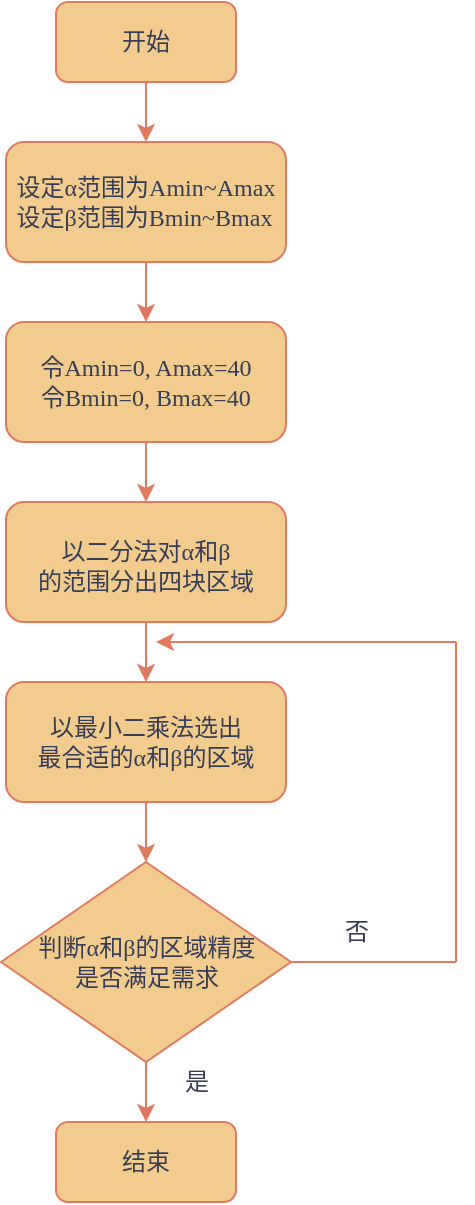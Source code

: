 <mxfile version="20.0.3" type="github">
  <diagram id="cMIKeGaDXlUZ1rs9v5Cr" name="第 1 页">
    <mxGraphModel dx="994" dy="315" grid="0" gridSize="10" guides="1" tooltips="1" connect="1" arrows="1" fold="1" page="0" pageScale="1" pageWidth="850" pageHeight="1100" background="#ffffff" math="0" shadow="0">
      <root>
        <mxCell id="0" />
        <mxCell id="1" parent="0" />
        <mxCell id="mVUP1u44Px2u10kT2Zhp-5" value="" style="edgeStyle=orthogonalEdgeStyle;rounded=0;orthogonalLoop=1;jettySize=auto;html=1;fontFamily=Comic Sans MS;strokeColor=#E07A5F;fontColor=#393C56;labelBackgroundColor=#F4F1DE;" edge="1" parent="1" source="mVUP1u44Px2u10kT2Zhp-1" target="mVUP1u44Px2u10kT2Zhp-2">
          <mxGeometry relative="1" as="geometry" />
        </mxCell>
        <mxCell id="mVUP1u44Px2u10kT2Zhp-1" value="&lt;font face=&quot;Comic Sans MS&quot;&gt;开始&lt;/font&gt;" style="rounded=1;whiteSpace=wrap;html=1;fillColor=#F2CC8F;strokeColor=#E07A5F;fontColor=#393C56;" vertex="1" parent="1">
          <mxGeometry x="440" y="460" width="90" height="40" as="geometry" />
        </mxCell>
        <mxCell id="mVUP1u44Px2u10kT2Zhp-7" value="" style="edgeStyle=orthogonalEdgeStyle;rounded=0;orthogonalLoop=1;jettySize=auto;html=1;fontFamily=Comic Sans MS;strokeColor=#E07A5F;fontColor=#393C56;labelBackgroundColor=#F4F1DE;" edge="1" parent="1" source="mVUP1u44Px2u10kT2Zhp-2" target="mVUP1u44Px2u10kT2Zhp-6">
          <mxGeometry relative="1" as="geometry" />
        </mxCell>
        <mxCell id="mVUP1u44Px2u10kT2Zhp-2" value="&lt;font face=&quot;Comic Sans MS&quot;&gt;设定α范围为Amin~Amax&lt;/font&gt;&lt;br&gt;&lt;div style=&quot;text-align: left;&quot;&gt;&lt;span style=&quot;font-family: &amp;quot;Comic Sans MS&amp;quot;; background-color: initial;&quot;&gt;设定β&lt;/span&gt;&lt;span style=&quot;font-family: &amp;quot;Comic Sans MS&amp;quot;; background-color: initial;&quot;&gt;范围为Bmin~Bmax&lt;/span&gt;&lt;/div&gt;" style="rounded=1;whiteSpace=wrap;html=1;fillColor=#F2CC8F;strokeColor=#E07A5F;fontColor=#393C56;" vertex="1" parent="1">
          <mxGeometry x="415" y="530" width="140" height="60" as="geometry" />
        </mxCell>
        <mxCell id="mVUP1u44Px2u10kT2Zhp-9" value="" style="edgeStyle=orthogonalEdgeStyle;rounded=0;orthogonalLoop=1;jettySize=auto;html=1;fontFamily=Comic Sans MS;strokeColor=#E07A5F;fontColor=#393C56;labelBackgroundColor=#F4F1DE;" edge="1" parent="1" source="mVUP1u44Px2u10kT2Zhp-6" target="mVUP1u44Px2u10kT2Zhp-8">
          <mxGeometry relative="1" as="geometry" />
        </mxCell>
        <mxCell id="mVUP1u44Px2u10kT2Zhp-6" value="&lt;span style=&quot;font-family: &amp;quot;Comic Sans MS&amp;quot;;&quot;&gt;令Amin=0, Amax=40&lt;br&gt;&lt;/span&gt;&lt;span style=&quot;font-family: &amp;quot;Comic Sans MS&amp;quot;;&quot;&gt;令Bmin=0, Bmax=40&lt;br&gt;&lt;/span&gt;" style="rounded=1;whiteSpace=wrap;html=1;fillColor=#F2CC8F;strokeColor=#E07A5F;fontColor=#393C56;" vertex="1" parent="1">
          <mxGeometry x="415" y="620" width="140" height="60" as="geometry" />
        </mxCell>
        <mxCell id="mVUP1u44Px2u10kT2Zhp-11" value="" style="edgeStyle=orthogonalEdgeStyle;rounded=0;orthogonalLoop=1;jettySize=auto;html=1;fontFamily=Comic Sans MS;strokeColor=#E07A5F;fontColor=#393C56;labelBackgroundColor=#F4F1DE;" edge="1" parent="1" source="mVUP1u44Px2u10kT2Zhp-8" target="mVUP1u44Px2u10kT2Zhp-10">
          <mxGeometry relative="1" as="geometry" />
        </mxCell>
        <mxCell id="mVUP1u44Px2u10kT2Zhp-8" value="&lt;span style=&quot;font-family: &amp;quot;Comic Sans MS&amp;quot;;&quot;&gt;以二分法对&lt;/span&gt;&lt;span style=&quot;font-family: &amp;quot;Comic Sans MS&amp;quot;;&quot;&gt;α&lt;/span&gt;&lt;span style=&quot;font-family: &amp;quot;Comic Sans MS&amp;quot;;&quot;&gt;和&lt;/span&gt;&lt;span style=&quot;font-family: &amp;quot;Comic Sans MS&amp;quot;; text-align: left;&quot;&gt;β&lt;/span&gt;&lt;span style=&quot;color: rgb(17, 17, 17); font-family: Arial, Helvetica, sans-serif; font-size: 16px; text-align: left; background-color: rgb(255, 255, 255);&quot;&gt;&lt;br&gt;&lt;/span&gt;&lt;span style=&quot;font-family: &amp;quot;Comic Sans MS&amp;quot;;&quot;&gt;的范围&lt;/span&gt;&lt;span style=&quot;font-family: &amp;quot;Comic Sans MS&amp;quot;;&quot;&gt;分出四块区域&lt;/span&gt;&lt;span style=&quot;font-family: &amp;quot;Comic Sans MS&amp;quot;;&quot;&gt;&lt;br&gt;&lt;/span&gt;" style="rounded=1;whiteSpace=wrap;html=1;fillColor=#F2CC8F;strokeColor=#E07A5F;fontColor=#393C56;" vertex="1" parent="1">
          <mxGeometry x="415" y="710" width="140" height="60" as="geometry" />
        </mxCell>
        <mxCell id="mVUP1u44Px2u10kT2Zhp-15" value="" style="edgeStyle=orthogonalEdgeStyle;rounded=0;orthogonalLoop=1;jettySize=auto;html=1;fontFamily=Comic Sans MS;strokeColor=#E07A5F;fontColor=#393C56;labelBackgroundColor=#F4F1DE;" edge="1" parent="1" source="mVUP1u44Px2u10kT2Zhp-10" target="mVUP1u44Px2u10kT2Zhp-13">
          <mxGeometry relative="1" as="geometry" />
        </mxCell>
        <mxCell id="mVUP1u44Px2u10kT2Zhp-10" value="&lt;span style=&quot;font-family: &amp;quot;Comic Sans MS&amp;quot;;&quot;&gt;以最小二乘法选出&lt;br&gt;最合适的&lt;/span&gt;&lt;span style=&quot;font-family: &amp;quot;Comic Sans MS&amp;quot;;&quot;&gt;α&lt;/span&gt;&lt;span style=&quot;font-family: &amp;quot;Comic Sans MS&amp;quot;;&quot;&gt;和&lt;/span&gt;&lt;span style=&quot;font-family: &amp;quot;Comic Sans MS&amp;quot;; text-align: left;&quot;&gt;β&lt;/span&gt;&lt;span style=&quot;font-family: &amp;quot;Comic Sans MS&amp;quot;;&quot;&gt;的&lt;/span&gt;&lt;span style=&quot;font-family: &amp;quot;Comic Sans MS&amp;quot;;&quot;&gt;区域&lt;/span&gt;&lt;span style=&quot;font-family: &amp;quot;Comic Sans MS&amp;quot;;&quot;&gt;&lt;br&gt;&lt;/span&gt;" style="rounded=1;whiteSpace=wrap;html=1;fillColor=#F2CC8F;strokeColor=#E07A5F;fontColor=#393C56;" vertex="1" parent="1">
          <mxGeometry x="415" y="800" width="140" height="60" as="geometry" />
        </mxCell>
        <mxCell id="mVUP1u44Px2u10kT2Zhp-28" value="" style="edgeStyle=orthogonalEdgeStyle;rounded=0;orthogonalLoop=1;jettySize=auto;html=1;fontFamily=Comic Sans MS;strokeColor=#E07A5F;fontColor=#393C56;labelBackgroundColor=#F4F1DE;" edge="1" parent="1" source="mVUP1u44Px2u10kT2Zhp-13" target="mVUP1u44Px2u10kT2Zhp-27">
          <mxGeometry relative="1" as="geometry" />
        </mxCell>
        <mxCell id="mVUP1u44Px2u10kT2Zhp-13" value="判断α和&lt;span style=&quot;text-align: left;&quot;&gt;β&lt;/span&gt;的区域精度&lt;br&gt;是否满足需求" style="rhombus;whiteSpace=wrap;html=1;fontFamily=Comic Sans MS;fillColor=#F2CC8F;strokeColor=#E07A5F;fontColor=#393C56;" vertex="1" parent="1">
          <mxGeometry x="412.5" y="890" width="145" height="100" as="geometry" />
        </mxCell>
        <mxCell id="mVUP1u44Px2u10kT2Zhp-18" value="" style="endArrow=none;html=1;rounded=0;fontFamily=Comic Sans MS;strokeColor=#E07A5F;fontColor=#393C56;labelBackgroundColor=#F4F1DE;" edge="1" parent="1">
          <mxGeometry width="50" height="50" relative="1" as="geometry">
            <mxPoint x="557.5" y="940" as="sourcePoint" />
            <mxPoint x="640" y="940" as="targetPoint" />
          </mxGeometry>
        </mxCell>
        <mxCell id="mVUP1u44Px2u10kT2Zhp-19" value="" style="endArrow=none;html=1;rounded=0;fontFamily=Comic Sans MS;strokeColor=#E07A5F;fontColor=#393C56;labelBackgroundColor=#F4F1DE;" edge="1" parent="1">
          <mxGeometry width="50" height="50" relative="1" as="geometry">
            <mxPoint x="640" y="940" as="sourcePoint" />
            <mxPoint x="640" y="780" as="targetPoint" />
          </mxGeometry>
        </mxCell>
        <mxCell id="mVUP1u44Px2u10kT2Zhp-20" value="" style="endArrow=classic;html=1;rounded=0;fontFamily=Comic Sans MS;strokeColor=#E07A5F;fontColor=#393C56;labelBackgroundColor=#F4F1DE;" edge="1" parent="1">
          <mxGeometry width="50" height="50" relative="1" as="geometry">
            <mxPoint x="640" y="780" as="sourcePoint" />
            <mxPoint x="490" y="780" as="targetPoint" />
          </mxGeometry>
        </mxCell>
        <mxCell id="mVUP1u44Px2u10kT2Zhp-24" value="否" style="text;html=1;align=center;verticalAlign=middle;resizable=0;points=[];autosize=1;strokeColor=none;fillColor=none;fontFamily=Comic Sans MS;fontColor=#393C56;" vertex="1" parent="1">
          <mxGeometry x="570" y="910" width="40" height="30" as="geometry" />
        </mxCell>
        <mxCell id="mVUP1u44Px2u10kT2Zhp-27" value="&lt;font face=&quot;Comic Sans MS&quot;&gt;结束&lt;/font&gt;" style="rounded=1;whiteSpace=wrap;html=1;fillColor=#F2CC8F;strokeColor=#E07A5F;fontColor=#393C56;" vertex="1" parent="1">
          <mxGeometry x="440" y="1020" width="90" height="40" as="geometry" />
        </mxCell>
        <mxCell id="mVUP1u44Px2u10kT2Zhp-29" value="是" style="text;html=1;align=center;verticalAlign=middle;resizable=0;points=[];autosize=1;strokeColor=none;fillColor=none;fontFamily=Comic Sans MS;fontColor=#393C56;" vertex="1" parent="1">
          <mxGeometry x="490" y="985" width="40" height="30" as="geometry" />
        </mxCell>
      </root>
    </mxGraphModel>
  </diagram>
</mxfile>
